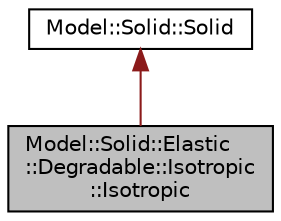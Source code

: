 digraph "Model::Solid::Elastic::Degradable::Isotropic::Isotropic"
{
  edge [fontname="Helvetica",fontsize="10",labelfontname="Helvetica",labelfontsize="10"];
  node [fontname="Helvetica",fontsize="10",shape=record];
  Node1 [label="Model::Solid::Elastic\l::Degradable::Isotropic\l::Isotropic",height=0.2,width=0.4,color="black", fillcolor="grey75", style="filled", fontcolor="black"];
  Node2 -> Node1 [dir="back",color="firebrick4",fontsize="10",style="solid",fontname="Helvetica"];
  Node2 [label="Model::Solid::Solid",height=0.2,width=0.4,color="black", fillcolor="white", style="filled",URL="$classModel_1_1Solid_1_1Solid.html"];
}
